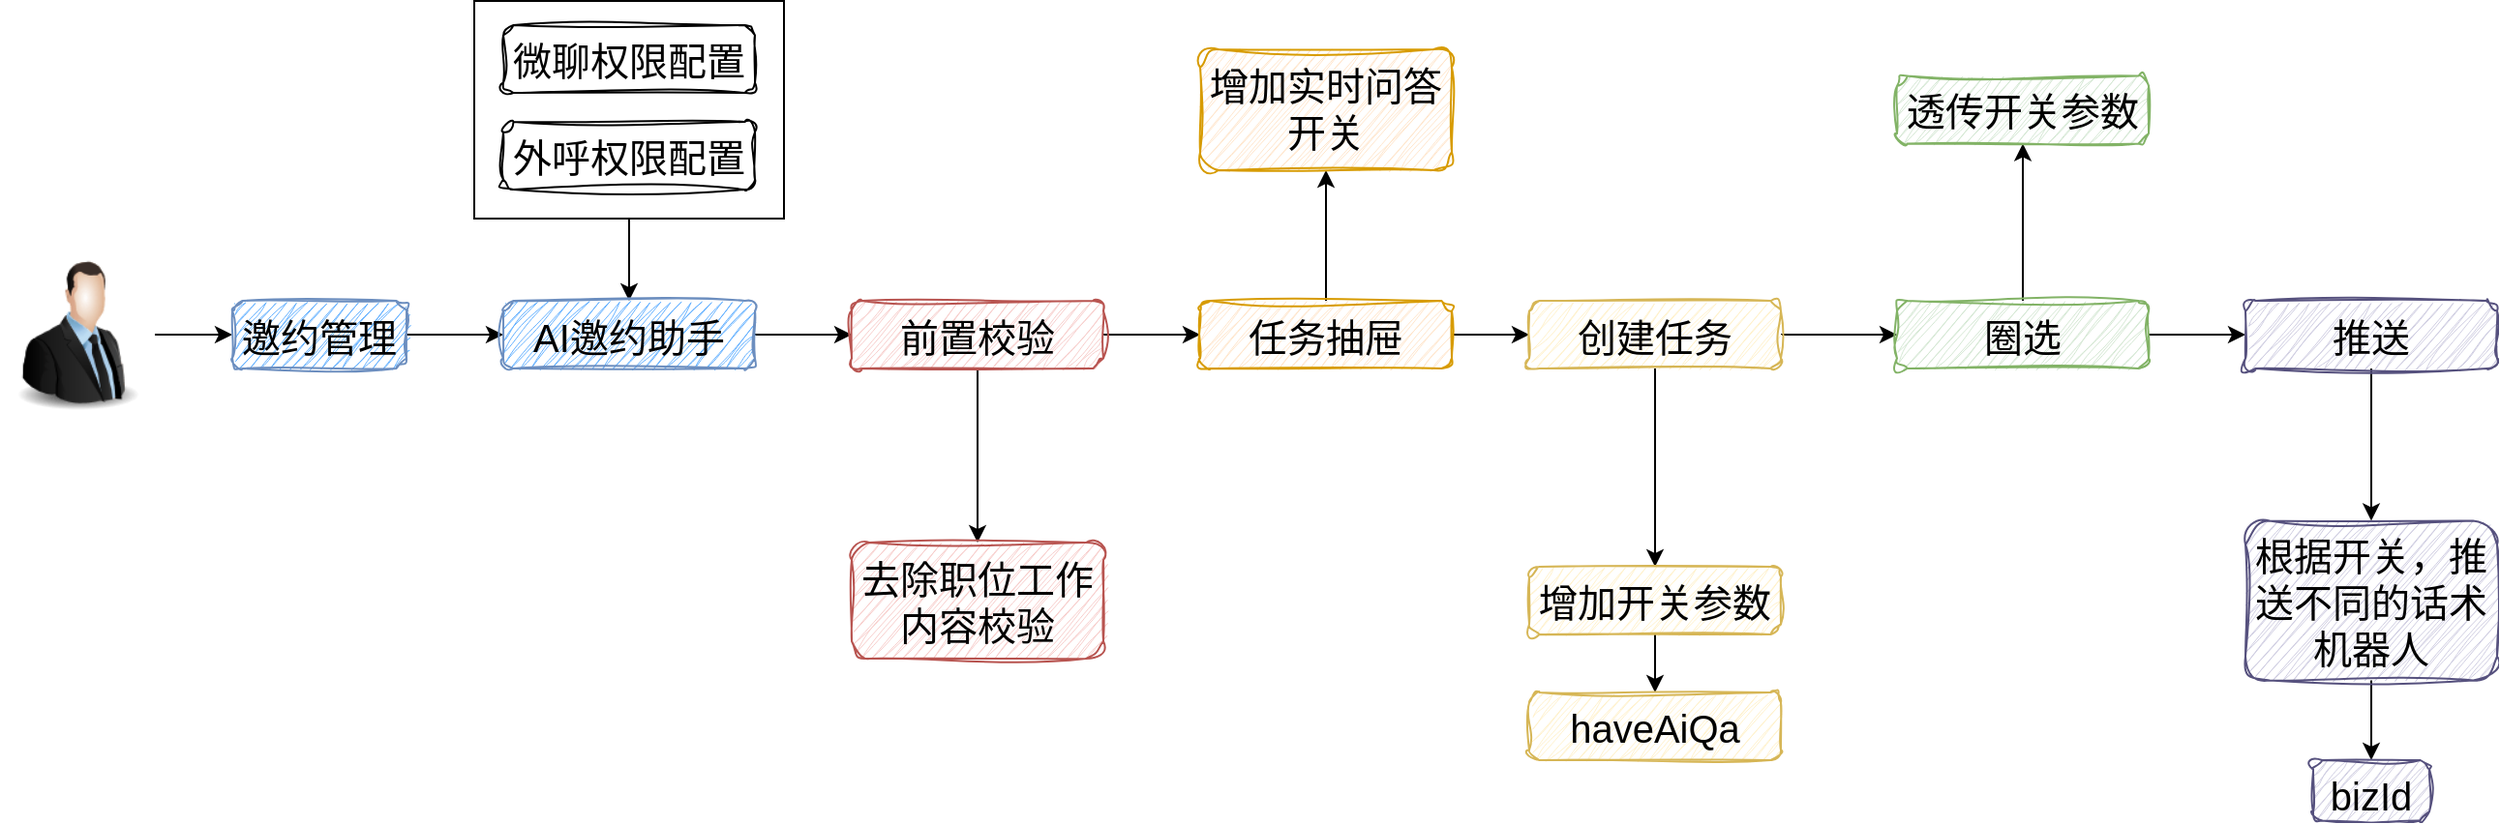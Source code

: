 <mxfile version="24.2.5" type="github">
  <diagram name="第 1 页" id="DuCJjmCydaRT3wfmN0sx">
    <mxGraphModel dx="2234" dy="786" grid="1" gridSize="10" guides="1" tooltips="1" connect="1" arrows="1" fold="1" page="0" pageScale="1" pageWidth="827" pageHeight="1169" math="0" shadow="0">
      <root>
        <mxCell id="0" />
        <mxCell id="1" parent="0" />
        <mxCell id="5mczPunQaWqGgRols-cB-12" style="edgeStyle=orthogonalEdgeStyle;rounded=0;orthogonalLoop=1;jettySize=auto;html=1;entryX=0.5;entryY=0;entryDx=0;entryDy=0;" edge="1" parent="1" source="5mczPunQaWqGgRols-cB-11" target="5mczPunQaWqGgRols-cB-5">
          <mxGeometry relative="1" as="geometry" />
        </mxCell>
        <mxCell id="5mczPunQaWqGgRols-cB-11" value="" style="rounded=0;whiteSpace=wrap;html=1;" vertex="1" parent="1">
          <mxGeometry x="-235" y="147.5" width="160" height="112.5" as="geometry" />
        </mxCell>
        <mxCell id="5mczPunQaWqGgRols-cB-2" value="" style="edgeStyle=orthogonalEdgeStyle;rounded=0;orthogonalLoop=1;jettySize=auto;html=1;" edge="1" parent="1" source="PbbaRRsRn3RA3urtakvR-2" target="5mczPunQaWqGgRols-cB-1">
          <mxGeometry relative="1" as="geometry" />
        </mxCell>
        <mxCell id="PbbaRRsRn3RA3urtakvR-2" value="" style="image;html=1;image=img/lib/clip_art/people/Suit_Man_128x128.png" parent="1" vertex="1">
          <mxGeometry x="-480" y="280" width="80" height="80" as="geometry" />
        </mxCell>
        <mxCell id="5mczPunQaWqGgRols-cB-6" value="" style="edgeStyle=orthogonalEdgeStyle;rounded=0;orthogonalLoop=1;jettySize=auto;html=1;" edge="1" parent="1" source="5mczPunQaWqGgRols-cB-1" target="5mczPunQaWqGgRols-cB-5">
          <mxGeometry relative="1" as="geometry" />
        </mxCell>
        <mxCell id="5mczPunQaWqGgRols-cB-1" value="邀约管理" style="rounded=1;whiteSpace=wrap;html=1;verticalAlign=top;labelBackgroundColor=none;fontSize=20;glass=0;shadow=0;sketch=1;curveFitting=1;jiggle=2;fillColor=#66B2FF;strokeColor=#6c8ebf;" vertex="1" parent="1">
          <mxGeometry x="-360" y="302.5" width="90" height="35" as="geometry" />
        </mxCell>
        <mxCell id="5mczPunQaWqGgRols-cB-14" value="" style="edgeStyle=orthogonalEdgeStyle;rounded=0;orthogonalLoop=1;jettySize=auto;html=1;" edge="1" parent="1" source="5mczPunQaWqGgRols-cB-5" target="5mczPunQaWqGgRols-cB-13">
          <mxGeometry relative="1" as="geometry" />
        </mxCell>
        <mxCell id="5mczPunQaWqGgRols-cB-5" value="AI邀约助手" style="rounded=1;whiteSpace=wrap;html=1;verticalAlign=top;labelBackgroundColor=none;fontSize=20;glass=0;shadow=0;sketch=1;curveFitting=1;jiggle=2;fillColor=#66B2FF;strokeColor=#6c8ebf;" vertex="1" parent="1">
          <mxGeometry x="-220" y="302.5" width="130" height="35" as="geometry" />
        </mxCell>
        <mxCell id="5mczPunQaWqGgRols-cB-7" value="微聊权限配置" style="rounded=1;whiteSpace=wrap;html=1;verticalAlign=top;labelBackgroundColor=none;fontSize=20;glass=0;shadow=0;sketch=1;curveFitting=1;jiggle=2;" vertex="1" parent="1">
          <mxGeometry x="-220" y="160" width="130" height="35" as="geometry" />
        </mxCell>
        <mxCell id="5mczPunQaWqGgRols-cB-8" value="外呼权限配置" style="rounded=1;whiteSpace=wrap;html=1;verticalAlign=top;labelBackgroundColor=none;fontSize=20;glass=0;shadow=0;sketch=1;curveFitting=1;jiggle=2;" vertex="1" parent="1">
          <mxGeometry x="-220" y="210" width="130" height="35" as="geometry" />
        </mxCell>
        <mxCell id="5mczPunQaWqGgRols-cB-16" value="" style="edgeStyle=orthogonalEdgeStyle;rounded=0;orthogonalLoop=1;jettySize=auto;html=1;" edge="1" parent="1" source="5mczPunQaWqGgRols-cB-13" target="5mczPunQaWqGgRols-cB-15">
          <mxGeometry relative="1" as="geometry" />
        </mxCell>
        <mxCell id="5mczPunQaWqGgRols-cB-20" value="" style="edgeStyle=orthogonalEdgeStyle;rounded=0;orthogonalLoop=1;jettySize=auto;html=1;" edge="1" parent="1" source="5mczPunQaWqGgRols-cB-13" target="5mczPunQaWqGgRols-cB-19">
          <mxGeometry relative="1" as="geometry" />
        </mxCell>
        <mxCell id="5mczPunQaWqGgRols-cB-13" value="前置校验" style="rounded=1;whiteSpace=wrap;html=1;verticalAlign=top;labelBackgroundColor=none;fontSize=20;glass=0;shadow=0;sketch=1;curveFitting=1;jiggle=2;fillColor=#f8cecc;strokeColor=#b85450;" vertex="1" parent="1">
          <mxGeometry x="-40" y="302.5" width="130" height="35" as="geometry" />
        </mxCell>
        <mxCell id="5mczPunQaWqGgRols-cB-18" value="" style="edgeStyle=orthogonalEdgeStyle;rounded=0;orthogonalLoop=1;jettySize=auto;html=1;" edge="1" parent="1" source="5mczPunQaWqGgRols-cB-15" target="5mczPunQaWqGgRols-cB-17">
          <mxGeometry relative="1" as="geometry" />
        </mxCell>
        <mxCell id="5mczPunQaWqGgRols-cB-22" value="" style="edgeStyle=orthogonalEdgeStyle;rounded=0;orthogonalLoop=1;jettySize=auto;html=1;" edge="1" parent="1" source="5mczPunQaWqGgRols-cB-15" target="5mczPunQaWqGgRols-cB-21">
          <mxGeometry relative="1" as="geometry" />
        </mxCell>
        <mxCell id="5mczPunQaWqGgRols-cB-15" value="任务抽屉" style="rounded=1;whiteSpace=wrap;html=1;verticalAlign=top;labelBackgroundColor=none;fontSize=20;glass=0;shadow=0;sketch=1;curveFitting=1;jiggle=2;fillColor=#ffe6cc;strokeColor=#d79b00;" vertex="1" parent="1">
          <mxGeometry x="140" y="302.5" width="130" height="35" as="geometry" />
        </mxCell>
        <mxCell id="5mczPunQaWqGgRols-cB-24" value="" style="edgeStyle=orthogonalEdgeStyle;rounded=0;orthogonalLoop=1;jettySize=auto;html=1;" edge="1" parent="1" source="5mczPunQaWqGgRols-cB-17" target="5mczPunQaWqGgRols-cB-23">
          <mxGeometry relative="1" as="geometry" />
        </mxCell>
        <mxCell id="5mczPunQaWqGgRols-cB-26" value="" style="edgeStyle=orthogonalEdgeStyle;rounded=0;orthogonalLoop=1;jettySize=auto;html=1;" edge="1" parent="1" source="5mczPunQaWqGgRols-cB-17" target="5mczPunQaWqGgRols-cB-25">
          <mxGeometry relative="1" as="geometry" />
        </mxCell>
        <mxCell id="5mczPunQaWqGgRols-cB-17" value="创建任务" style="rounded=1;whiteSpace=wrap;html=1;verticalAlign=top;labelBackgroundColor=none;fontSize=20;glass=0;shadow=0;sketch=1;curveFitting=1;jiggle=2;fillColor=#fff2cc;strokeColor=#d6b656;" vertex="1" parent="1">
          <mxGeometry x="310" y="302.5" width="130" height="35" as="geometry" />
        </mxCell>
        <mxCell id="5mczPunQaWqGgRols-cB-19" value="去除职位工作内容校验" style="rounded=1;whiteSpace=wrap;html=1;verticalAlign=top;labelBackgroundColor=none;fontSize=20;glass=0;shadow=0;sketch=1;curveFitting=1;jiggle=2;fillColor=#f8cecc;strokeColor=#b85450;" vertex="1" parent="1">
          <mxGeometry x="-40" y="427.5" width="130" height="60" as="geometry" />
        </mxCell>
        <mxCell id="5mczPunQaWqGgRols-cB-21" value="增加实时问答开关" style="rounded=1;whiteSpace=wrap;html=1;verticalAlign=top;labelBackgroundColor=none;fontSize=20;glass=0;shadow=0;sketch=1;curveFitting=1;jiggle=2;fillColor=#ffe6cc;strokeColor=#d79b00;" vertex="1" parent="1">
          <mxGeometry x="140" y="172.5" width="130" height="62.5" as="geometry" />
        </mxCell>
        <mxCell id="5mczPunQaWqGgRols-cB-36" value="" style="edgeStyle=orthogonalEdgeStyle;rounded=0;orthogonalLoop=1;jettySize=auto;html=1;" edge="1" parent="1" source="5mczPunQaWqGgRols-cB-23" target="5mczPunQaWqGgRols-cB-35">
          <mxGeometry relative="1" as="geometry" />
        </mxCell>
        <mxCell id="5mczPunQaWqGgRols-cB-23" value="增加开关参数" style="rounded=1;whiteSpace=wrap;html=1;verticalAlign=top;labelBackgroundColor=none;fontSize=20;glass=0;shadow=0;sketch=1;curveFitting=1;jiggle=2;fillColor=#fff2cc;strokeColor=#d6b656;" vertex="1" parent="1">
          <mxGeometry x="310" y="440" width="130" height="35" as="geometry" />
        </mxCell>
        <mxCell id="5mczPunQaWqGgRols-cB-28" value="" style="edgeStyle=orthogonalEdgeStyle;rounded=0;orthogonalLoop=1;jettySize=auto;html=1;" edge="1" parent="1" source="5mczPunQaWqGgRols-cB-25" target="5mczPunQaWqGgRols-cB-27">
          <mxGeometry relative="1" as="geometry" />
        </mxCell>
        <mxCell id="5mczPunQaWqGgRols-cB-30" value="" style="edgeStyle=orthogonalEdgeStyle;rounded=0;orthogonalLoop=1;jettySize=auto;html=1;" edge="1" parent="1" source="5mczPunQaWqGgRols-cB-25" target="5mczPunQaWqGgRols-cB-29">
          <mxGeometry relative="1" as="geometry" />
        </mxCell>
        <mxCell id="5mczPunQaWqGgRols-cB-25" value="圈选" style="rounded=1;whiteSpace=wrap;html=1;verticalAlign=top;labelBackgroundColor=none;fontSize=20;glass=0;shadow=0;sketch=1;curveFitting=1;jiggle=2;fillColor=#d5e8d4;strokeColor=#82b366;" vertex="1" parent="1">
          <mxGeometry x="500" y="302.5" width="130" height="35" as="geometry" />
        </mxCell>
        <mxCell id="5mczPunQaWqGgRols-cB-32" value="" style="edgeStyle=orthogonalEdgeStyle;rounded=0;orthogonalLoop=1;jettySize=auto;html=1;" edge="1" parent="1" source="5mczPunQaWqGgRols-cB-27" target="5mczPunQaWqGgRols-cB-31">
          <mxGeometry relative="1" as="geometry" />
        </mxCell>
        <mxCell id="5mczPunQaWqGgRols-cB-27" value="推送" style="rounded=1;whiteSpace=wrap;html=1;verticalAlign=top;labelBackgroundColor=none;fontSize=20;glass=0;shadow=0;sketch=1;curveFitting=1;jiggle=2;fillColor=#d0cee2;strokeColor=#56517e;" vertex="1" parent="1">
          <mxGeometry x="680" y="302.5" width="130" height="35" as="geometry" />
        </mxCell>
        <mxCell id="5mczPunQaWqGgRols-cB-29" value="透传开关参数" style="rounded=1;whiteSpace=wrap;html=1;verticalAlign=top;labelBackgroundColor=none;fontSize=20;glass=0;shadow=0;sketch=1;curveFitting=1;jiggle=2;fillColor=#d5e8d4;strokeColor=#82b366;" vertex="1" parent="1">
          <mxGeometry x="500" y="186.25" width="130" height="35" as="geometry" />
        </mxCell>
        <mxCell id="5mczPunQaWqGgRols-cB-34" value="" style="edgeStyle=orthogonalEdgeStyle;rounded=0;orthogonalLoop=1;jettySize=auto;html=1;" edge="1" parent="1" source="5mczPunQaWqGgRols-cB-31" target="5mczPunQaWqGgRols-cB-33">
          <mxGeometry relative="1" as="geometry" />
        </mxCell>
        <mxCell id="5mczPunQaWqGgRols-cB-31" value="根据开关，推送不同的话术机器人" style="rounded=1;whiteSpace=wrap;html=1;verticalAlign=top;labelBackgroundColor=none;fontSize=20;glass=0;shadow=0;sketch=1;curveFitting=1;jiggle=2;fillColor=#d0cee2;strokeColor=#56517e;" vertex="1" parent="1">
          <mxGeometry x="680" y="416.25" width="130" height="82.5" as="geometry" />
        </mxCell>
        <mxCell id="5mczPunQaWqGgRols-cB-33" value="bizId" style="rounded=1;whiteSpace=wrap;html=1;verticalAlign=top;labelBackgroundColor=none;fontSize=20;glass=0;shadow=0;sketch=1;curveFitting=1;jiggle=2;fillColor=#d0cee2;strokeColor=#56517e;" vertex="1" parent="1">
          <mxGeometry x="715" y="540" width="60" height="31.25" as="geometry" />
        </mxCell>
        <mxCell id="5mczPunQaWqGgRols-cB-35" value="haveAiQa" style="rounded=1;whiteSpace=wrap;html=1;verticalAlign=top;labelBackgroundColor=none;fontSize=20;glass=0;shadow=0;sketch=1;curveFitting=1;jiggle=2;fillColor=#fff2cc;strokeColor=#d6b656;" vertex="1" parent="1">
          <mxGeometry x="310" y="505" width="130" height="35" as="geometry" />
        </mxCell>
      </root>
    </mxGraphModel>
  </diagram>
</mxfile>

